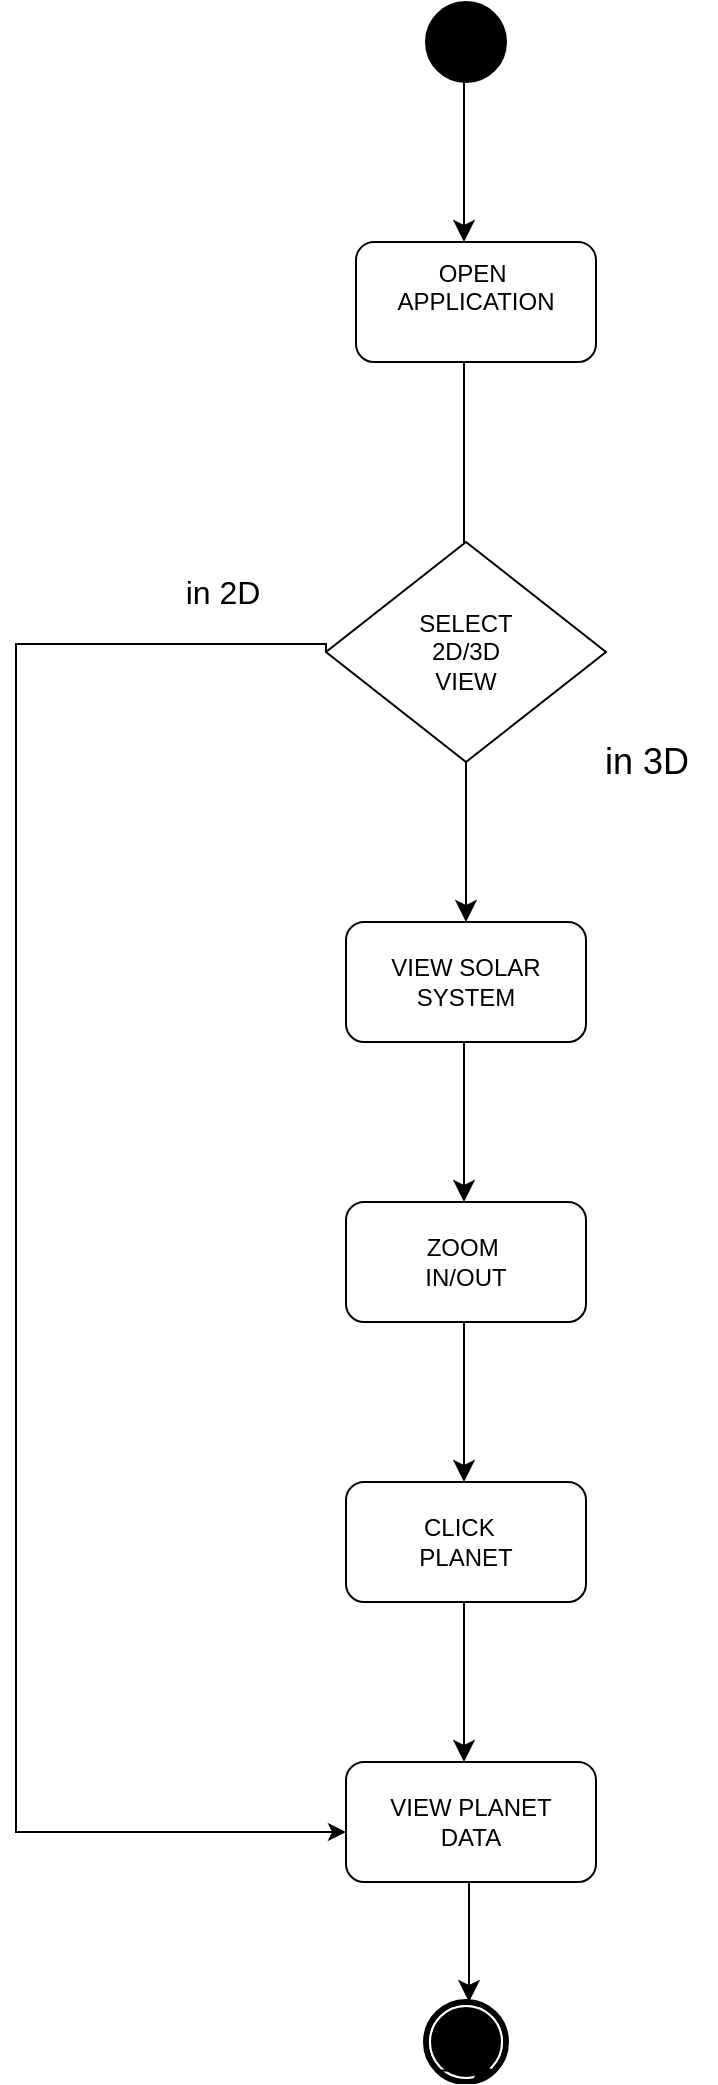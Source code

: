 <mxfile version="26.2.10">
  <diagram name="Page-1" id="0783ab3e-0a74-02c8-0abd-f7b4e66b4bec">
    <mxGraphModel dx="1536" dy="715" grid="1" gridSize="10" guides="1" tooltips="1" connect="1" arrows="1" fold="1" page="1" pageScale="1" pageWidth="850" pageHeight="1100" background="none" math="0" shadow="0">
      <root>
        <mxCell id="0" />
        <mxCell id="1" parent="0" />
        <mxCell id="CQ-Yp57SxoIxxf1xgq9e-1" value="" style="ellipse;whiteSpace=wrap;html=1;rounded=0;shadow=0;comic=0;labelBackgroundColor=none;strokeWidth=1;fillColor=#000000;fontFamily=Verdana;fontSize=12;align=center;" parent="1" vertex="1">
          <mxGeometry x="400" y="40" width="40" height="40" as="geometry" />
        </mxCell>
        <mxCell id="CQ-Yp57SxoIxxf1xgq9e-8" value="OPEN&amp;nbsp;&lt;div&gt;APPLICATION&lt;div&gt;&lt;br&gt;&lt;/div&gt;&lt;/div&gt;" style="rounded=1;whiteSpace=wrap;html=1;" parent="1" vertex="1">
          <mxGeometry x="365" y="160" width="120" height="60" as="geometry" />
        </mxCell>
        <mxCell id="CQ-Yp57SxoIxxf1xgq9e-10" value="" style="endArrow=classic;html=1;rounded=0;fontSize=12;startSize=8;endSize=8;curved=1;" parent="1" edge="1">
          <mxGeometry width="50" height="50" relative="1" as="geometry">
            <mxPoint x="419" y="50" as="sourcePoint" />
            <mxPoint x="419" y="160" as="targetPoint" />
          </mxGeometry>
        </mxCell>
        <mxCell id="CQ-Yp57SxoIxxf1xgq9e-11" value="" style="endArrow=none;html=1;rounded=0;fontSize=12;startSize=8;endSize=8;curved=1;" parent="1" edge="1">
          <mxGeometry width="50" height="50" relative="1" as="geometry">
            <mxPoint x="419" y="220" as="sourcePoint" />
            <mxPoint x="419" y="320" as="targetPoint" />
          </mxGeometry>
        </mxCell>
        <mxCell id="EHXAvCUwwyzWjWZWRu0H-4" style="edgeStyle=orthogonalEdgeStyle;rounded=0;orthogonalLoop=1;jettySize=auto;html=1;entryX=0;entryY=0.75;entryDx=0;entryDy=0;exitX=0;exitY=0.5;exitDx=0;exitDy=0;" edge="1" parent="1" source="CQ-Yp57SxoIxxf1xgq9e-12">
          <mxGeometry relative="1" as="geometry">
            <mxPoint x="360.0" y="955" as="targetPoint" />
            <mxPoint x="345.0" y="365" as="sourcePoint" />
            <Array as="points">
              <mxPoint x="350" y="361" />
              <mxPoint x="195" y="361" />
              <mxPoint x="195" y="955" />
            </Array>
          </mxGeometry>
        </mxCell>
        <mxCell id="CQ-Yp57SxoIxxf1xgq9e-12" value="SELECT&lt;div&gt;2D/3D&lt;/div&gt;&lt;div&gt;VIEW&lt;/div&gt;" style="rhombus;whiteSpace=wrap;html=1;" parent="1" vertex="1">
          <mxGeometry x="350" y="310" width="140" height="110" as="geometry" />
        </mxCell>
        <mxCell id="CQ-Yp57SxoIxxf1xgq9e-13" value="VIEW SOLAR&lt;div&gt;SYSTEM&lt;/div&gt;" style="rounded=1;whiteSpace=wrap;html=1;" parent="1" vertex="1">
          <mxGeometry x="360" y="500" width="120" height="60" as="geometry" />
        </mxCell>
        <mxCell id="CQ-Yp57SxoIxxf1xgq9e-16" value="ZOOM&amp;nbsp;&lt;div&gt;IN/OUT&lt;/div&gt;" style="rounded=1;whiteSpace=wrap;html=1;" parent="1" vertex="1">
          <mxGeometry x="360" y="640" width="120" height="60" as="geometry" />
        </mxCell>
        <mxCell id="CQ-Yp57SxoIxxf1xgq9e-17" value="CLICK&amp;nbsp;&amp;nbsp;&lt;div&gt;PLANE&lt;span style=&quot;background-color: transparent; color: light-dark(rgb(0, 0, 0), rgb(255, 255, 255));&quot;&gt;T&lt;/span&gt;&lt;/div&gt;" style="rounded=1;whiteSpace=wrap;html=1;" parent="1" vertex="1">
          <mxGeometry x="360" y="780" width="120" height="60" as="geometry" />
        </mxCell>
        <mxCell id="CQ-Yp57SxoIxxf1xgq9e-18" value="VIEW PLANET&lt;div&gt;DATA&lt;/div&gt;" style="rounded=1;whiteSpace=wrap;html=1;" parent="1" vertex="1">
          <mxGeometry x="360" y="920" width="125" height="60" as="geometry" />
        </mxCell>
        <mxCell id="CQ-Yp57SxoIxxf1xgq9e-20" value="" style="shape=mxgraph.bpmn.shape;html=1;verticalLabelPosition=bottom;labelBackgroundColor=#ffffff;verticalAlign=top;perimeter=ellipsePerimeter;outline=end;symbol=terminate;rounded=0;shadow=0;comic=0;strokeWidth=1;fontFamily=Verdana;fontSize=12;align=center;" parent="1" vertex="1">
          <mxGeometry x="400" y="1040" width="40" height="40" as="geometry" />
        </mxCell>
        <mxCell id="CQ-Yp57SxoIxxf1xgq9e-24" value="" style="endArrow=classic;html=1;rounded=0;fontSize=12;startSize=8;endSize=8;curved=1;entryX=0.5;entryY=0;entryDx=0;entryDy=0;" parent="1" source="CQ-Yp57SxoIxxf1xgq9e-12" target="CQ-Yp57SxoIxxf1xgq9e-13" edge="1">
          <mxGeometry width="50" height="50" relative="1" as="geometry">
            <mxPoint x="395" y="490" as="sourcePoint" />
            <mxPoint x="445" y="440" as="targetPoint" />
          </mxGeometry>
        </mxCell>
        <mxCell id="CQ-Yp57SxoIxxf1xgq9e-25" value="" style="endArrow=classic;html=1;rounded=0;fontSize=12;startSize=8;endSize=8;curved=1;entryX=0.5;entryY=0;entryDx=0;entryDy=0;" parent="1" edge="1">
          <mxGeometry width="50" height="50" relative="1" as="geometry">
            <mxPoint x="419" y="560" as="sourcePoint" />
            <mxPoint x="419" y="640" as="targetPoint" />
            <Array as="points">
              <mxPoint x="419" y="610" />
            </Array>
          </mxGeometry>
        </mxCell>
        <mxCell id="CQ-Yp57SxoIxxf1xgq9e-26" value="" style="endArrow=classic;html=1;rounded=0;fontSize=12;startSize=8;endSize=8;curved=1;entryX=0.5;entryY=0;entryDx=0;entryDy=0;" parent="1" edge="1">
          <mxGeometry width="50" height="50" relative="1" as="geometry">
            <mxPoint x="419" y="700" as="sourcePoint" />
            <mxPoint x="419" y="780" as="targetPoint" />
          </mxGeometry>
        </mxCell>
        <mxCell id="CQ-Yp57SxoIxxf1xgq9e-27" value="" style="endArrow=classic;html=1;rounded=0;fontSize=12;startSize=8;endSize=8;curved=1;entryX=0.5;entryY=0;entryDx=0;entryDy=0;" parent="1" edge="1">
          <mxGeometry width="50" height="50" relative="1" as="geometry">
            <mxPoint x="419" y="840" as="sourcePoint" />
            <mxPoint x="419" y="920" as="targetPoint" />
          </mxGeometry>
        </mxCell>
        <mxCell id="CQ-Yp57SxoIxxf1xgq9e-28" style="edgeStyle=none;curved=1;rounded=0;orthogonalLoop=1;jettySize=auto;html=1;exitX=0.145;exitY=0.855;exitDx=0;exitDy=0;exitPerimeter=0;entryX=0.855;entryY=0.855;entryDx=0;entryDy=0;entryPerimeter=0;fontSize=12;startSize=8;endSize=8;" parent="1" source="CQ-Yp57SxoIxxf1xgq9e-20" target="CQ-Yp57SxoIxxf1xgq9e-20" edge="1">
          <mxGeometry relative="1" as="geometry" />
        </mxCell>
        <mxCell id="CQ-Yp57SxoIxxf1xgq9e-29" value="" style="endArrow=classic;html=1;rounded=0;fontSize=12;startSize=8;endSize=8;curved=1;entryX=0.5;entryY=0;entryDx=0;entryDy=0;" parent="1" edge="1">
          <mxGeometry width="50" height="50" relative="1" as="geometry">
            <mxPoint x="421.5" y="980" as="sourcePoint" />
            <mxPoint x="421.5" y="1040" as="targetPoint" />
          </mxGeometry>
        </mxCell>
        <mxCell id="CQ-Yp57SxoIxxf1xgq9e-34" value="in 2D" style="text;html=1;align=center;verticalAlign=middle;resizable=0;points=[];autosize=1;strokeColor=none;fillColor=none;fontSize=16;" parent="1" vertex="1">
          <mxGeometry x="268" y="320" width="60" height="30" as="geometry" />
        </mxCell>
        <mxCell id="EHXAvCUwwyzWjWZWRu0H-6" value="&lt;font style=&quot;font-size: 18px;&quot;&gt;in 3D&lt;/font&gt;" style="text;html=1;align=center;verticalAlign=middle;resizable=0;points=[];autosize=1;strokeColor=none;fillColor=none;" vertex="1" parent="1">
          <mxGeometry x="475" y="400" width="70" height="40" as="geometry" />
        </mxCell>
      </root>
    </mxGraphModel>
  </diagram>
</mxfile>
